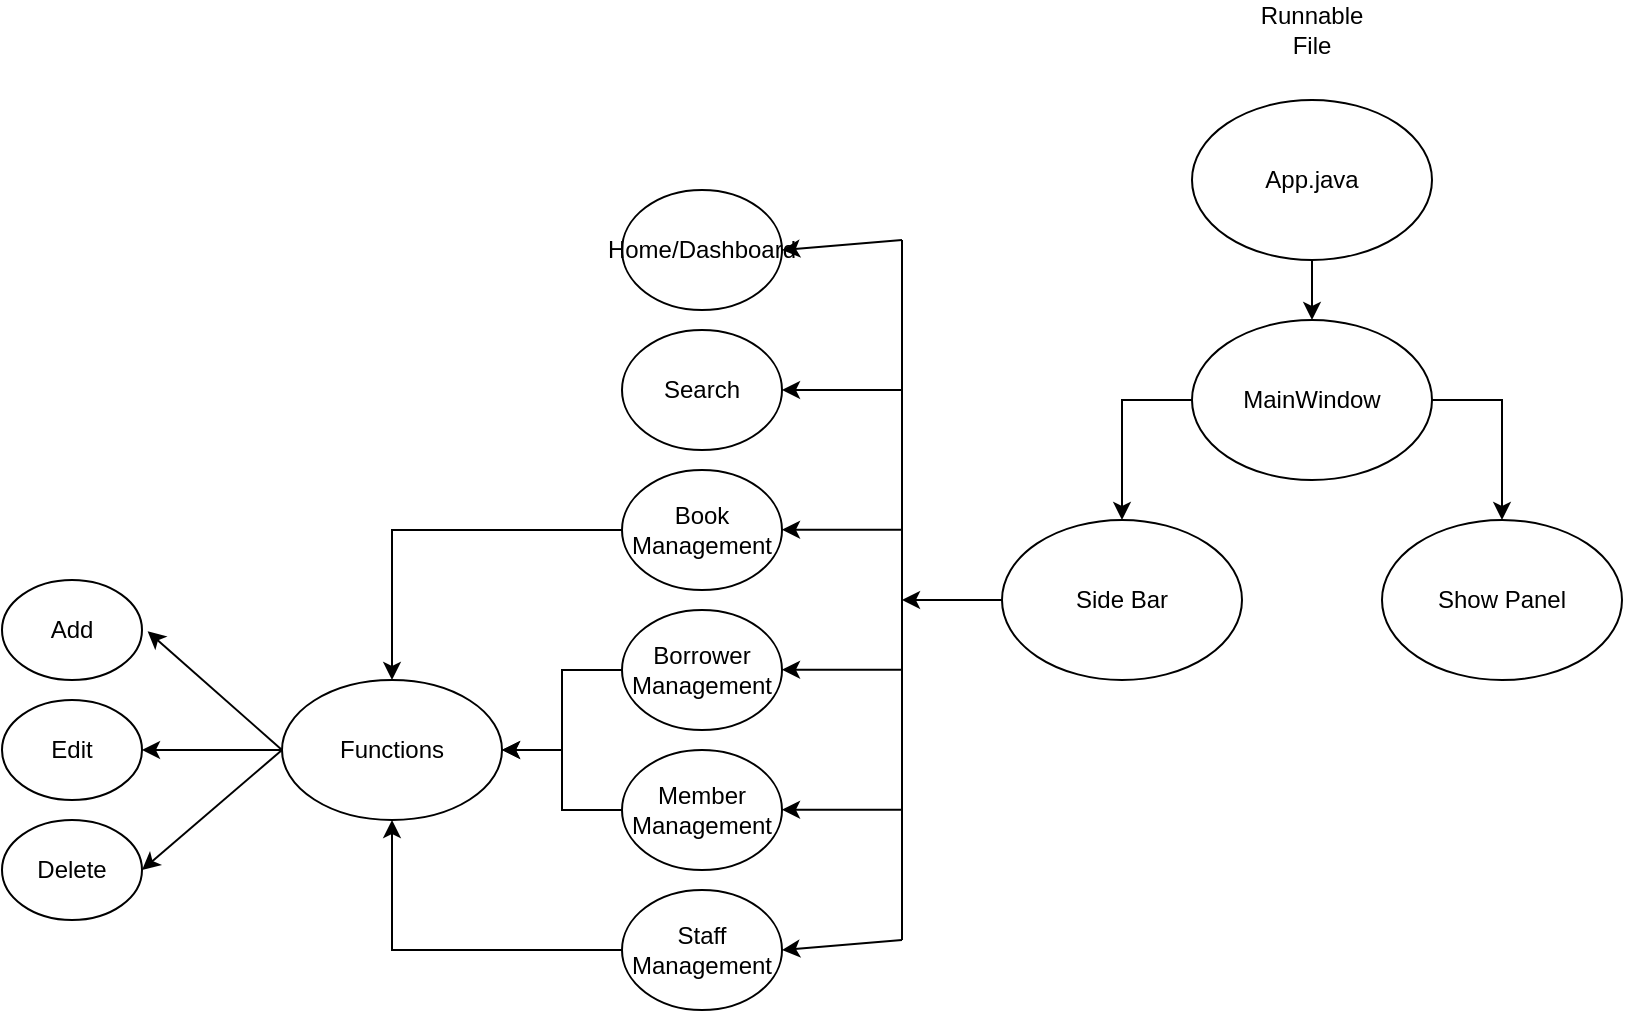 <mxfile version="26.0.6">
  <diagram name="Page-1" id="zggyk1-A4NqRq5fRfcUB">
    <mxGraphModel dx="1690" dy="1584" grid="1" gridSize="10" guides="1" tooltips="1" connect="1" arrows="1" fold="1" page="1" pageScale="1" pageWidth="850" pageHeight="1100" math="0" shadow="0">
      <root>
        <mxCell id="0" />
        <mxCell id="1" parent="0" />
        <mxCell id="k1l06nqtPCUauVw5wJaz-11" style="edgeStyle=orthogonalEdgeStyle;rounded=0;orthogonalLoop=1;jettySize=auto;html=1;exitX=0;exitY=0.5;exitDx=0;exitDy=0;entryX=0.5;entryY=0;entryDx=0;entryDy=0;" edge="1" parent="1" source="k1l06nqtPCUauVw5wJaz-1" target="k1l06nqtPCUauVw5wJaz-8">
          <mxGeometry relative="1" as="geometry" />
        </mxCell>
        <mxCell id="k1l06nqtPCUauVw5wJaz-12" style="edgeStyle=orthogonalEdgeStyle;rounded=0;orthogonalLoop=1;jettySize=auto;html=1;exitX=1;exitY=0.5;exitDx=0;exitDy=0;entryX=0.5;entryY=0;entryDx=0;entryDy=0;" edge="1" parent="1" source="k1l06nqtPCUauVw5wJaz-1" target="k1l06nqtPCUauVw5wJaz-10">
          <mxGeometry relative="1" as="geometry" />
        </mxCell>
        <mxCell id="k1l06nqtPCUauVw5wJaz-1" value="&lt;div&gt;MainWindow&lt;/div&gt;" style="ellipse;whiteSpace=wrap;html=1;" vertex="1" parent="1">
          <mxGeometry x="365" y="90" width="120" height="80" as="geometry" />
        </mxCell>
        <mxCell id="k1l06nqtPCUauVw5wJaz-4" value="Runnable File" style="text;strokeColor=none;align=center;fillColor=none;html=1;verticalAlign=middle;whiteSpace=wrap;rounded=0;" vertex="1" parent="1">
          <mxGeometry x="395" y="-70" width="60" height="30" as="geometry" />
        </mxCell>
        <mxCell id="k1l06nqtPCUauVw5wJaz-5" value="Home/Dashboard" style="ellipse;whiteSpace=wrap;html=1;" vertex="1" parent="1">
          <mxGeometry x="80" y="25" width="80" height="60" as="geometry" />
        </mxCell>
        <mxCell id="k1l06nqtPCUauVw5wJaz-27" style="edgeStyle=orthogonalEdgeStyle;rounded=0;orthogonalLoop=1;jettySize=auto;html=1;exitX=0;exitY=0.5;exitDx=0;exitDy=0;" edge="1" parent="1" source="k1l06nqtPCUauVw5wJaz-8">
          <mxGeometry relative="1" as="geometry">
            <mxPoint x="220" y="230" as="targetPoint" />
          </mxGeometry>
        </mxCell>
        <mxCell id="k1l06nqtPCUauVw5wJaz-8" value="&lt;div&gt;Side Bar&lt;/div&gt;" style="ellipse;whiteSpace=wrap;html=1;" vertex="1" parent="1">
          <mxGeometry x="270" y="190" width="120" height="80" as="geometry" />
        </mxCell>
        <mxCell id="k1l06nqtPCUauVw5wJaz-10" value="Show Panel" style="ellipse;whiteSpace=wrap;html=1;" vertex="1" parent="1">
          <mxGeometry x="460" y="190" width="120" height="80" as="geometry" />
        </mxCell>
        <mxCell id="k1l06nqtPCUauVw5wJaz-38" style="edgeStyle=orthogonalEdgeStyle;rounded=0;orthogonalLoop=1;jettySize=auto;html=1;exitX=0;exitY=0.5;exitDx=0;exitDy=0;entryX=1;entryY=0.5;entryDx=0;entryDy=0;" edge="1" parent="1" source="k1l06nqtPCUauVw5wJaz-13" target="k1l06nqtPCUauVw5wJaz-35">
          <mxGeometry relative="1" as="geometry" />
        </mxCell>
        <mxCell id="k1l06nqtPCUauVw5wJaz-13" value="Member Management" style="ellipse;whiteSpace=wrap;html=1;" vertex="1" parent="1">
          <mxGeometry x="80" y="305" width="80" height="60" as="geometry" />
        </mxCell>
        <mxCell id="k1l06nqtPCUauVw5wJaz-14" value="Search" style="ellipse;whiteSpace=wrap;html=1;" vertex="1" parent="1">
          <mxGeometry x="80" y="95" width="80" height="60" as="geometry" />
        </mxCell>
        <mxCell id="k1l06nqtPCUauVw5wJaz-39" style="edgeStyle=orthogonalEdgeStyle;rounded=0;orthogonalLoop=1;jettySize=auto;html=1;exitX=0;exitY=0.5;exitDx=0;exitDy=0;entryX=0.5;entryY=1;entryDx=0;entryDy=0;" edge="1" parent="1" source="k1l06nqtPCUauVw5wJaz-15" target="k1l06nqtPCUauVw5wJaz-35">
          <mxGeometry relative="1" as="geometry" />
        </mxCell>
        <mxCell id="k1l06nqtPCUauVw5wJaz-15" value="&lt;div&gt;Staff&lt;/div&gt;&lt;div&gt;Management&lt;/div&gt;" style="ellipse;whiteSpace=wrap;html=1;" vertex="1" parent="1">
          <mxGeometry x="80" y="375" width="80" height="60" as="geometry" />
        </mxCell>
        <mxCell id="k1l06nqtPCUauVw5wJaz-37" style="edgeStyle=orthogonalEdgeStyle;rounded=0;orthogonalLoop=1;jettySize=auto;html=1;exitX=0;exitY=0.5;exitDx=0;exitDy=0;entryX=1;entryY=0.5;entryDx=0;entryDy=0;" edge="1" parent="1" source="k1l06nqtPCUauVw5wJaz-16" target="k1l06nqtPCUauVw5wJaz-35">
          <mxGeometry relative="1" as="geometry" />
        </mxCell>
        <mxCell id="k1l06nqtPCUauVw5wJaz-16" value="Borrower Management" style="ellipse;whiteSpace=wrap;html=1;" vertex="1" parent="1">
          <mxGeometry x="80" y="235" width="80" height="60" as="geometry" />
        </mxCell>
        <mxCell id="k1l06nqtPCUauVw5wJaz-36" style="edgeStyle=orthogonalEdgeStyle;rounded=0;orthogonalLoop=1;jettySize=auto;html=1;exitX=0;exitY=0.5;exitDx=0;exitDy=0;" edge="1" parent="1" source="k1l06nqtPCUauVw5wJaz-17" target="k1l06nqtPCUauVw5wJaz-35">
          <mxGeometry relative="1" as="geometry" />
        </mxCell>
        <mxCell id="k1l06nqtPCUauVw5wJaz-17" value="Book Management" style="ellipse;whiteSpace=wrap;html=1;" vertex="1" parent="1">
          <mxGeometry x="80" y="165" width="80" height="60" as="geometry" />
        </mxCell>
        <mxCell id="k1l06nqtPCUauVw5wJaz-28" value="" style="endArrow=none;html=1;rounded=0;" edge="1" parent="1">
          <mxGeometry width="50" height="50" relative="1" as="geometry">
            <mxPoint x="220" y="400" as="sourcePoint" />
            <mxPoint x="220" y="50" as="targetPoint" />
          </mxGeometry>
        </mxCell>
        <mxCell id="k1l06nqtPCUauVw5wJaz-29" value="" style="endArrow=classic;html=1;rounded=0;entryX=1;entryY=0.5;entryDx=0;entryDy=0;" edge="1" parent="1" target="k1l06nqtPCUauVw5wJaz-5">
          <mxGeometry width="50" height="50" relative="1" as="geometry">
            <mxPoint x="220" y="50" as="sourcePoint" />
            <mxPoint x="360" y="200" as="targetPoint" />
          </mxGeometry>
        </mxCell>
        <mxCell id="k1l06nqtPCUauVw5wJaz-30" value="" style="endArrow=classic;html=1;rounded=0;entryX=1;entryY=0.5;entryDx=0;entryDy=0;" edge="1" parent="1" target="k1l06nqtPCUauVw5wJaz-15">
          <mxGeometry width="50" height="50" relative="1" as="geometry">
            <mxPoint x="220" y="400" as="sourcePoint" />
            <mxPoint x="310" y="360" as="targetPoint" />
          </mxGeometry>
        </mxCell>
        <mxCell id="k1l06nqtPCUauVw5wJaz-31" value="" style="endArrow=classic;html=1;rounded=0;entryX=1;entryY=0.5;entryDx=0;entryDy=0;" edge="1" parent="1" target="k1l06nqtPCUauVw5wJaz-14">
          <mxGeometry width="50" height="50" relative="1" as="geometry">
            <mxPoint x="220" y="125" as="sourcePoint" />
            <mxPoint x="250" y="160" as="targetPoint" />
          </mxGeometry>
        </mxCell>
        <mxCell id="k1l06nqtPCUauVw5wJaz-32" value="" style="endArrow=classic;html=1;rounded=0;entryX=1;entryY=0.5;entryDx=0;entryDy=0;" edge="1" parent="1">
          <mxGeometry width="50" height="50" relative="1" as="geometry">
            <mxPoint x="220" y="194.84" as="sourcePoint" />
            <mxPoint x="160" y="194.84" as="targetPoint" />
          </mxGeometry>
        </mxCell>
        <mxCell id="k1l06nqtPCUauVw5wJaz-33" value="" style="endArrow=classic;html=1;rounded=0;entryX=1;entryY=0.5;entryDx=0;entryDy=0;" edge="1" parent="1">
          <mxGeometry width="50" height="50" relative="1" as="geometry">
            <mxPoint x="220" y="264.84" as="sourcePoint" />
            <mxPoint x="160" y="264.84" as="targetPoint" />
          </mxGeometry>
        </mxCell>
        <mxCell id="k1l06nqtPCUauVw5wJaz-34" value="" style="endArrow=classic;html=1;rounded=0;entryX=1;entryY=0.5;entryDx=0;entryDy=0;" edge="1" parent="1">
          <mxGeometry width="50" height="50" relative="1" as="geometry">
            <mxPoint x="220" y="334.84" as="sourcePoint" />
            <mxPoint x="160" y="334.84" as="targetPoint" />
          </mxGeometry>
        </mxCell>
        <mxCell id="k1l06nqtPCUauVw5wJaz-35" value="Functions" style="ellipse;whiteSpace=wrap;html=1;" vertex="1" parent="1">
          <mxGeometry x="-90" y="270" width="110" height="70" as="geometry" />
        </mxCell>
        <mxCell id="k1l06nqtPCUauVw5wJaz-40" value="&lt;div&gt;Edit&lt;/div&gt;" style="ellipse;whiteSpace=wrap;html=1;" vertex="1" parent="1">
          <mxGeometry x="-230" y="280" width="70" height="50" as="geometry" />
        </mxCell>
        <mxCell id="k1l06nqtPCUauVw5wJaz-42" value="Add" style="ellipse;whiteSpace=wrap;html=1;" vertex="1" parent="1">
          <mxGeometry x="-230" y="220" width="70" height="50" as="geometry" />
        </mxCell>
        <mxCell id="k1l06nqtPCUauVw5wJaz-44" value="Delete" style="ellipse;whiteSpace=wrap;html=1;" vertex="1" parent="1">
          <mxGeometry x="-230" y="340" width="70" height="50" as="geometry" />
        </mxCell>
        <mxCell id="k1l06nqtPCUauVw5wJaz-45" value="" style="endArrow=classic;html=1;rounded=0;exitX=0;exitY=0.5;exitDx=0;exitDy=0;entryX=1.04;entryY=0.512;entryDx=0;entryDy=0;entryPerimeter=0;" edge="1" parent="1" source="k1l06nqtPCUauVw5wJaz-35" target="k1l06nqtPCUauVw5wJaz-42">
          <mxGeometry width="50" height="50" relative="1" as="geometry">
            <mxPoint x="-90" y="330" as="sourcePoint" />
            <mxPoint x="-40" y="280" as="targetPoint" />
          </mxGeometry>
        </mxCell>
        <mxCell id="k1l06nqtPCUauVw5wJaz-46" value="" style="endArrow=classic;html=1;rounded=0;exitX=0;exitY=0.5;exitDx=0;exitDy=0;entryX=1;entryY=0.5;entryDx=0;entryDy=0;" edge="1" parent="1" source="k1l06nqtPCUauVw5wJaz-35" target="k1l06nqtPCUauVw5wJaz-40">
          <mxGeometry width="50" height="50" relative="1" as="geometry">
            <mxPoint x="-80" y="315" as="sourcePoint" />
            <mxPoint x="-107" y="256" as="targetPoint" />
          </mxGeometry>
        </mxCell>
        <mxCell id="k1l06nqtPCUauVw5wJaz-47" value="" style="endArrow=classic;html=1;rounded=0;exitX=0;exitY=0.5;exitDx=0;exitDy=0;entryX=1;entryY=0.5;entryDx=0;entryDy=0;" edge="1" parent="1" source="k1l06nqtPCUauVw5wJaz-35" target="k1l06nqtPCUauVw5wJaz-44">
          <mxGeometry width="50" height="50" relative="1" as="geometry">
            <mxPoint x="-80" y="315" as="sourcePoint" />
            <mxPoint x="-107" y="256" as="targetPoint" />
          </mxGeometry>
        </mxCell>
        <mxCell id="k1l06nqtPCUauVw5wJaz-51" value="" style="edgeStyle=orthogonalEdgeStyle;rounded=0;orthogonalLoop=1;jettySize=auto;html=1;" edge="1" parent="1" source="k1l06nqtPCUauVw5wJaz-48" target="k1l06nqtPCUauVw5wJaz-1">
          <mxGeometry relative="1" as="geometry" />
        </mxCell>
        <mxCell id="k1l06nqtPCUauVw5wJaz-48" value="App.java" style="ellipse;whiteSpace=wrap;html=1;" vertex="1" parent="1">
          <mxGeometry x="365" y="-20" width="120" height="80" as="geometry" />
        </mxCell>
      </root>
    </mxGraphModel>
  </diagram>
</mxfile>
